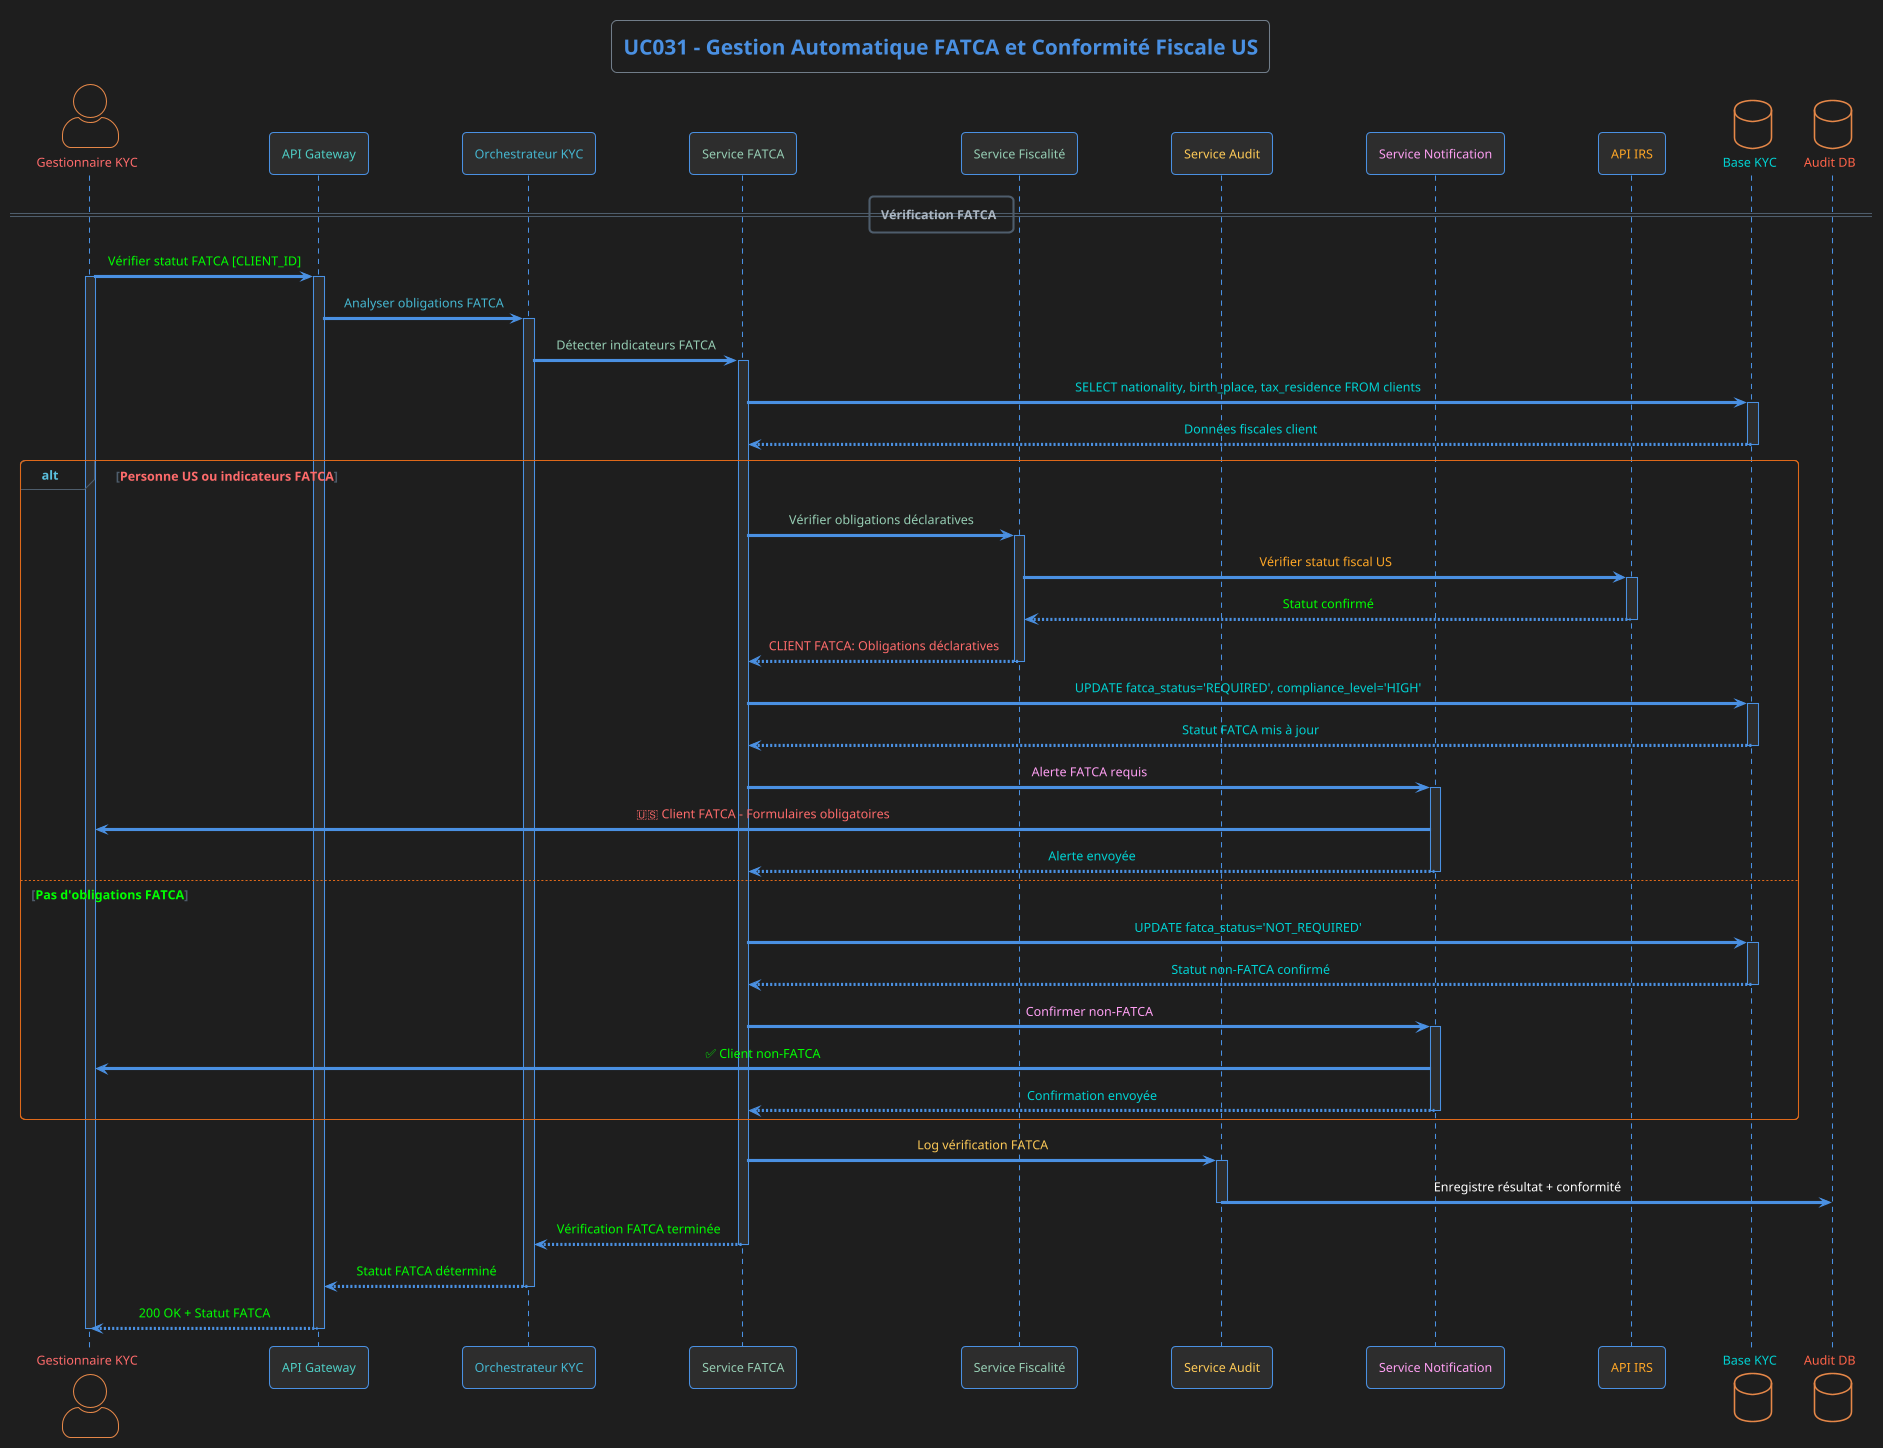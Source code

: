 @startuml UC031
!theme superhero-outline
skinparam backgroundColor #1e1e1e
skinparam actorStyle awesome
skinparam participant {
    BackgroundColor #2d2d2d
    BorderColor #4a90e2
    FontColor #ffffff
}
skinparam sequence {
    ArrowColor #4a90e2
    LifeLineBackgroundColor #2d2d2d
    LifeLineBorderColor #4a90e2
    MessageAlignment center
}

title <color:#4a90e2>UC031 - Gestion Automatique FATCA et Conformité Fiscale US</color>

actor "<color:#ff6b6b>Gestionnaire KYC</color>" as Gestionnaire
participant "<color:#4ecdc4>API Gateway</color>" as Gateway
participant "<color:#45b7d1>Orchestrateur KYC</color>" as Orchestrator
participant "<color:#96ceb4>Service FATCA</color>" as FATCAService
participant "<color:#96ceb4>Service Fiscalité</color>" as TaxService
participant "<color:#feca57>Service Audit</color>" as AuditService
participant "<color:#ff9ff3>Service Notification</color>" as NotificationService
participant "<color:#ffa726>API IRS</color>" as IRSAPI
database "<color:#00d2d3>Base KYC</color>" as KYCDB
database "<color:#ff6348>Audit DB</color>" as AuditDB

== Vérification FATCA ==

Gestionnaire -> Gateway : <color:#00ff00>Vérifier statut FATCA [CLIENT_ID]</color>
activate Gestionnaire
activate Gateway
Gateway -> Orchestrator : <color:#45b7d1>Analyser obligations FATCA</color>
activate Orchestrator

Orchestrator -> FATCAService : <color:#96ceb4>Détecter indicateurs FATCA</color>
activate FATCAService

FATCAService -> KYCDB : <color:#00d2d3>SELECT nationality, birth_place, tax_residence FROM clients</color>
activate KYCDB
KYCDB --> FATCAService : <color:#00d2d3>Données fiscales client</color>
deactivate KYCDB

alt <color:#ff6b6b>Personne US ou indicateurs FATCA</color>
    FATCAService -> TaxService : <color:#96ceb4>Vérifier obligations déclaratives</color>
    activate TaxService
    TaxService -> IRSAPI : <color:#ffa726>Vérifier statut fiscal US</color>
    activate IRSAPI
    IRSAPI --> TaxService : <color:#00ff00>Statut confirmé</color>
    deactivate IRSAPI
    TaxService --> FATCAService : <color:#ff6b6b>CLIENT FATCA: Obligations déclaratives</color>
    deactivate TaxService
    
    FATCAService -> KYCDB : <color:#00d2d3>UPDATE fatca_status='REQUIRED', compliance_level='HIGH'</color>
    activate KYCDB
    KYCDB --> FATCAService : <color:#00d2d3>Statut FATCA mis à jour</color>
    deactivate KYCDB
    
    FATCAService -> NotificationService : <color:#ff9ff3>Alerte FATCA requis</color>
    activate NotificationService
    NotificationService -> Gestionnaire : <color:#ff6b6b>🇺🇸 Client FATCA - Formulaires obligatoires</color>
    NotificationService --> FATCAService : <color:#00d2d3>Alerte envoyée</color>
    deactivate NotificationService
    
else <color:#00ff00>Pas d'obligations FATCA</color>
    FATCAService -> KYCDB : <color:#00d2d3>UPDATE fatca_status='NOT_REQUIRED'</color>
    activate KYCDB
    KYCDB --> FATCAService : <color:#00d2d3>Statut non-FATCA confirmé</color>
    deactivate KYCDB
    
    FATCAService -> NotificationService : <color:#ff9ff3>Confirmer non-FATCA</color>
    activate NotificationService
    NotificationService -> Gestionnaire : <color:#00ff00>✅ Client non-FATCA</color>
    NotificationService --> FATCAService : <color:#00d2d3>Confirmation envoyée</color>
    deactivate NotificationService
end

FATCAService -> AuditService : <color:#feca57>Log vérification FATCA</color>
activate AuditService
AuditService -> AuditDB : Enregistre résultat + conformité
deactivate AuditService

FATCAService --> Orchestrator : <color:#00ff00>Vérification FATCA terminée</color>
deactivate FATCAService
Orchestrator --> Gateway : <color:#00ff00>Statut FATCA déterminé</color>
deactivate Orchestrator
Gateway --> Gestionnaire : <color:#00ff00>200 OK + Statut FATCA</color>
deactivate Gateway
deactivate Gestionnaire

@enduml
